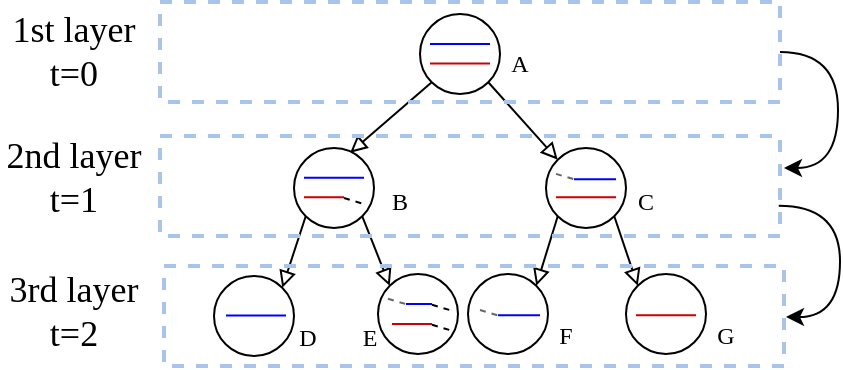 <mxfile version="20.0.1" type="github">
  <diagram id="vGKVlqNKv7uY1KQW3NVf" name="Page-1">
    <mxGraphModel dx="1309" dy="239" grid="1" gridSize="10" guides="1" tooltips="1" connect="1" arrows="1" fold="1" page="1" pageScale="1" pageWidth="827" pageHeight="1169" math="0" shadow="0">
      <root>
        <mxCell id="0" />
        <mxCell id="1" parent="0" />
        <mxCell id="GIa0KxDs6VvTqCMs2XQG-28" style="rounded=0;jumpSize=6;orthogonalLoop=1;jettySize=auto;html=1;exitX=0;exitY=1;exitDx=0;exitDy=0;entryX=0.703;entryY=0.058;entryDx=0;entryDy=0;entryPerimeter=0;fontFamily=Times New Roman;fontSize=12;startArrow=none;startFill=0;endArrow=block;endFill=0;strokeColor=#000000;" parent="1" source="GIa0KxDs6VvTqCMs2XQG-1" target="GIa0KxDs6VvTqCMs2XQG-2" edge="1">
          <mxGeometry relative="1" as="geometry" />
        </mxCell>
        <mxCell id="GIa0KxDs6VvTqCMs2XQG-32" style="edgeStyle=none;rounded=0;jumpSize=6;orthogonalLoop=1;jettySize=auto;html=1;exitX=1;exitY=1;exitDx=0;exitDy=0;entryX=0;entryY=0;entryDx=0;entryDy=0;fontFamily=Times New Roman;fontSize=12;startArrow=none;startFill=0;endArrow=block;endFill=0;strokeColor=#000000;" parent="1" source="GIa0KxDs6VvTqCMs2XQG-1" target="GIa0KxDs6VvTqCMs2XQG-3" edge="1">
          <mxGeometry relative="1" as="geometry" />
        </mxCell>
        <mxCell id="GIa0KxDs6VvTqCMs2XQG-1" value="" style="ellipse;whiteSpace=wrap;html=1;shadow=0;sketch=0;fontFamily=Times New Roman;fontSize=12;strokeWidth=1;" parent="1" vertex="1">
          <mxGeometry x="200" y="40" width="40" height="40" as="geometry" />
        </mxCell>
        <mxCell id="GIa0KxDs6VvTqCMs2XQG-33" style="edgeStyle=none;rounded=0;jumpSize=6;orthogonalLoop=1;jettySize=auto;html=1;exitX=0;exitY=1;exitDx=0;exitDy=0;entryX=1;entryY=0;entryDx=0;entryDy=0;fontFamily=Times New Roman;fontSize=12;startArrow=none;startFill=0;endArrow=block;endFill=0;strokeColor=#000000;" parent="1" source="GIa0KxDs6VvTqCMs2XQG-2" target="GIa0KxDs6VvTqCMs2XQG-4" edge="1">
          <mxGeometry relative="1" as="geometry" />
        </mxCell>
        <mxCell id="GIa0KxDs6VvTqCMs2XQG-34" style="edgeStyle=none;rounded=0;jumpSize=6;orthogonalLoop=1;jettySize=auto;html=1;exitX=1;exitY=1;exitDx=0;exitDy=0;entryX=0;entryY=0;entryDx=0;entryDy=0;fontFamily=Times New Roman;fontSize=12;startArrow=none;startFill=0;endArrow=block;endFill=0;strokeColor=#000000;" parent="1" source="GIa0KxDs6VvTqCMs2XQG-2" target="GIa0KxDs6VvTqCMs2XQG-5" edge="1">
          <mxGeometry relative="1" as="geometry" />
        </mxCell>
        <mxCell id="GIa0KxDs6VvTqCMs2XQG-2" value="" style="ellipse;whiteSpace=wrap;html=1;shadow=0;sketch=0;fontFamily=Times New Roman;fontSize=12;strokeWidth=1;" parent="1" vertex="1">
          <mxGeometry x="137" y="107" width="40" height="40" as="geometry" />
        </mxCell>
        <mxCell id="GIa0KxDs6VvTqCMs2XQG-35" style="edgeStyle=none;rounded=0;jumpSize=6;orthogonalLoop=1;jettySize=auto;html=1;exitX=1;exitY=1;exitDx=0;exitDy=0;entryX=0;entryY=0;entryDx=0;entryDy=0;fontFamily=Times New Roman;fontSize=12;startArrow=none;startFill=0;endArrow=block;endFill=0;strokeColor=#000000;" parent="1" source="GIa0KxDs6VvTqCMs2XQG-3" target="GIa0KxDs6VvTqCMs2XQG-6" edge="1">
          <mxGeometry relative="1" as="geometry" />
        </mxCell>
        <mxCell id="GIa0KxDs6VvTqCMs2XQG-87" style="rounded=0;jumpSize=6;orthogonalLoop=1;jettySize=auto;html=1;exitX=0;exitY=1;exitDx=0;exitDy=0;entryX=1;entryY=0;entryDx=0;entryDy=0;fontFamily=Times New Roman;fontSize=12;startArrow=none;startFill=0;endArrow=block;endFill=0;strokeColor=#000000;" parent="1" source="GIa0KxDs6VvTqCMs2XQG-3" target="GIa0KxDs6VvTqCMs2XQG-85" edge="1">
          <mxGeometry relative="1" as="geometry" />
        </mxCell>
        <mxCell id="GIa0KxDs6VvTqCMs2XQG-3" value="" style="ellipse;whiteSpace=wrap;html=1;shadow=0;sketch=0;fontFamily=Times New Roman;fontSize=12;strokeWidth=1;" parent="1" vertex="1">
          <mxGeometry x="263" y="107" width="40" height="40" as="geometry" />
        </mxCell>
        <mxCell id="GIa0KxDs6VvTqCMs2XQG-4" value="" style="ellipse;whiteSpace=wrap;html=1;shadow=0;sketch=0;fontFamily=Times New Roman;fontSize=12;strokeWidth=1;" parent="1" vertex="1">
          <mxGeometry x="97" y="171" width="40" height="40" as="geometry" />
        </mxCell>
        <mxCell id="GIa0KxDs6VvTqCMs2XQG-5" value="" style="ellipse;whiteSpace=wrap;html=1;shadow=0;sketch=0;fontFamily=Times New Roman;fontSize=12;strokeWidth=1;" parent="1" vertex="1">
          <mxGeometry x="179" y="170" width="40" height="40" as="geometry" />
        </mxCell>
        <mxCell id="GIa0KxDs6VvTqCMs2XQG-6" value="" style="ellipse;whiteSpace=wrap;html=1;shadow=0;sketch=0;fontFamily=Times New Roman;fontSize=12;strokeWidth=1;" parent="1" vertex="1">
          <mxGeometry x="303" y="170" width="40" height="40" as="geometry" />
        </mxCell>
        <mxCell id="GIa0KxDs6VvTqCMs2XQG-7" value="" style="endArrow=none;html=1;rounded=0;fontFamily=Times New Roman;fontSize=12;strokeColor=#0000FF;" parent="1" edge="1">
          <mxGeometry width="50" height="50" relative="1" as="geometry">
            <mxPoint x="205" y="54.97" as="sourcePoint" />
            <mxPoint x="235" y="54.97" as="targetPoint" />
          </mxGeometry>
        </mxCell>
        <mxCell id="GIa0KxDs6VvTqCMs2XQG-9" value="" style="endArrow=none;html=1;rounded=0;fontFamily=Times New Roman;fontSize=12;strokeColor=#CC0000;" parent="1" edge="1">
          <mxGeometry width="50" height="50" relative="1" as="geometry">
            <mxPoint x="205" y="64.78" as="sourcePoint" />
            <mxPoint x="235" y="64.78" as="targetPoint" />
          </mxGeometry>
        </mxCell>
        <mxCell id="GIa0KxDs6VvTqCMs2XQG-10" value="" style="endArrow=none;html=1;rounded=0;fontFamily=Times New Roman;fontSize=12;strokeColor=#0000FF;" parent="1" edge="1">
          <mxGeometry width="50" height="50" relative="1" as="geometry">
            <mxPoint x="142" y="121.83" as="sourcePoint" />
            <mxPoint x="172" y="121.83" as="targetPoint" />
          </mxGeometry>
        </mxCell>
        <mxCell id="GIa0KxDs6VvTqCMs2XQG-11" value="" style="endArrow=none;html=1;rounded=0;fontFamily=Times New Roman;fontSize=12;strokeColor=#CC0000;jumpSize=6;" parent="1" edge="1">
          <mxGeometry width="50" height="50" relative="1" as="geometry">
            <mxPoint x="142" y="131.64" as="sourcePoint" />
            <mxPoint x="162" y="131.64" as="targetPoint" />
          </mxGeometry>
        </mxCell>
        <mxCell id="GIa0KxDs6VvTqCMs2XQG-14" value="" style="endArrow=none;html=1;rounded=0;fontFamily=Times New Roman;fontSize=12;strokeColor=#0000FF;" parent="1" edge="1">
          <mxGeometry width="50" height="50" relative="1" as="geometry">
            <mxPoint x="103" y="190.74" as="sourcePoint" />
            <mxPoint x="133" y="190.74" as="targetPoint" />
          </mxGeometry>
        </mxCell>
        <mxCell id="GIa0KxDs6VvTqCMs2XQG-16" value="" style="endArrow=none;html=1;rounded=0;fontFamily=Times New Roman;fontSize=12;strokeColor=#0000FF;" parent="1" edge="1">
          <mxGeometry width="50" height="50" relative="1" as="geometry">
            <mxPoint x="193" y="185" as="sourcePoint" />
            <mxPoint x="206" y="185" as="targetPoint" />
          </mxGeometry>
        </mxCell>
        <mxCell id="GIa0KxDs6VvTqCMs2XQG-21" value="" style="endArrow=none;html=1;rounded=0;fontFamily=Times New Roman;fontSize=12;strokeColor=#CC0000;" parent="1" edge="1">
          <mxGeometry width="50" height="50" relative="1" as="geometry">
            <mxPoint x="308" y="190.64" as="sourcePoint" />
            <mxPoint x="338" y="190.64" as="targetPoint" />
          </mxGeometry>
        </mxCell>
        <mxCell id="GIa0KxDs6VvTqCMs2XQG-23" value="" style="endArrow=none;html=1;rounded=0;fontFamily=Times New Roman;fontSize=12;strokeColor=#000000;jumpSize=6;dashed=1;" parent="1" edge="1">
          <mxGeometry width="50" height="50" relative="1" as="geometry">
            <mxPoint x="162" y="132" as="sourcePoint" />
            <mxPoint x="172" y="135" as="targetPoint" />
          </mxGeometry>
        </mxCell>
        <mxCell id="GIa0KxDs6VvTqCMs2XQG-24" value="" style="endArrow=none;html=1;rounded=0;fontFamily=Times New Roman;fontSize=12;strokeColor=#CC0000;jumpSize=6;" parent="1" edge="1">
          <mxGeometry width="50" height="50" relative="1" as="geometry">
            <mxPoint x="186" y="195" as="sourcePoint" />
            <mxPoint x="206" y="195" as="targetPoint" />
          </mxGeometry>
        </mxCell>
        <mxCell id="GIa0KxDs6VvTqCMs2XQG-25" value="" style="endArrow=none;html=1;rounded=0;fontFamily=Times New Roman;fontSize=12;strokeColor=#000000;jumpSize=6;dashed=1;" parent="1" edge="1">
          <mxGeometry width="50" height="50" relative="1" as="geometry">
            <mxPoint x="206" y="195.36" as="sourcePoint" />
            <mxPoint x="216" y="198.36" as="targetPoint" />
          </mxGeometry>
        </mxCell>
        <mxCell id="GIa0KxDs6VvTqCMs2XQG-26" value="" style="endArrow=none;html=1;rounded=0;fontFamily=Times New Roman;fontSize=12;strokeColor=#000000;jumpSize=6;dashed=1;" parent="1" edge="1">
          <mxGeometry width="50" height="50" relative="1" as="geometry">
            <mxPoint x="206" y="185.36" as="sourcePoint" />
            <mxPoint x="216" y="188.36" as="targetPoint" />
          </mxGeometry>
        </mxCell>
        <mxCell id="GIa0KxDs6VvTqCMs2XQG-27" value="" style="endArrow=none;html=1;rounded=0;fontFamily=Times New Roman;fontSize=12;strokeColor=#666666;jumpSize=6;dashed=1;" parent="1" edge="1">
          <mxGeometry width="50" height="50" relative="1" as="geometry">
            <mxPoint x="184" y="182.36" as="sourcePoint" />
            <mxPoint x="194" y="185.36" as="targetPoint" />
          </mxGeometry>
        </mxCell>
        <mxCell id="GIa0KxDs6VvTqCMs2XQG-36" value="" style="rounded=0;whiteSpace=wrap;html=1;shadow=0;sketch=0;fontFamily=Times New Roman;fontSize=12;strokeWidth=2;fillColor=none;dashed=1;strokeColor=#A9C4EB;" parent="1" vertex="1">
          <mxGeometry x="72" y="166" width="310" height="50" as="geometry" />
        </mxCell>
        <mxCell id="GIa0KxDs6VvTqCMs2XQG-94" style="edgeStyle=orthogonalEdgeStyle;curved=1;rounded=0;jumpSize=6;orthogonalLoop=1;jettySize=auto;html=1;exitX=0.998;exitY=0.698;exitDx=0;exitDy=0;entryX=1;entryY=0.25;entryDx=0;entryDy=0;fontFamily=Times New Roman;fontSize=12;startArrow=none;startFill=0;endArrow=classic;endFill=1;strokeColor=#000000;exitPerimeter=0;" parent="1" source="GIa0KxDs6VvTqCMs2XQG-37" target="GIa0KxDs6VvTqCMs2XQG-83" edge="1">
          <mxGeometry relative="1" as="geometry">
            <Array as="points">
              <mxPoint x="410" y="136" />
              <mxPoint x="410" y="192" />
            </Array>
          </mxGeometry>
        </mxCell>
        <mxCell id="GIa0KxDs6VvTqCMs2XQG-37" value="" style="rounded=0;whiteSpace=wrap;html=1;shadow=0;sketch=0;fontFamily=Times New Roman;fontSize=12;strokeWidth=2;fillColor=none;dashed=1;strokeColor=#A9C4EB;" parent="1" vertex="1">
          <mxGeometry x="70" y="101" width="310" height="50" as="geometry" />
        </mxCell>
        <mxCell id="GIa0KxDs6VvTqCMs2XQG-38" value="" style="rounded=0;whiteSpace=wrap;html=1;shadow=0;sketch=0;fontFamily=Times New Roman;fontSize=12;strokeWidth=2;fillColor=none;dashed=1;strokeColor=#A9C4EB;" parent="1" vertex="1">
          <mxGeometry x="70" y="34" width="310" height="50" as="geometry" />
        </mxCell>
        <mxCell id="GIa0KxDs6VvTqCMs2XQG-69" value="&lt;font style=&quot;font-size: 18px;&quot;&gt;1st layer&lt;br&gt;t=0&lt;/font&gt;" style="text;html=1;strokeColor=none;fillColor=none;align=center;verticalAlign=middle;whiteSpace=wrap;rounded=0;shadow=0;dashed=1;sketch=0;fontFamily=Times New Roman;fontSize=12;" parent="1" vertex="1">
          <mxGeometry x="-10" y="44" width="74" height="30" as="geometry" />
        </mxCell>
        <mxCell id="GIa0KxDs6VvTqCMs2XQG-70" value="&lt;font style=&quot;font-size: 18px;&quot;&gt;2nd layer&lt;br&gt;t=1&lt;/font&gt;" style="text;html=1;strokeColor=none;fillColor=none;align=center;verticalAlign=middle;whiteSpace=wrap;rounded=0;shadow=0;dashed=1;sketch=0;fontFamily=Times New Roman;fontSize=12;" parent="1" vertex="1">
          <mxGeometry x="-10" y="107" width="74" height="30" as="geometry" />
        </mxCell>
        <mxCell id="GIa0KxDs6VvTqCMs2XQG-71" value="&lt;font style=&quot;font-size: 18px;&quot;&gt;3rd layer&lt;br&gt;t=2&lt;/font&gt;" style="text;html=1;strokeColor=none;fillColor=none;align=center;verticalAlign=middle;whiteSpace=wrap;rounded=0;shadow=0;dashed=1;sketch=0;fontFamily=Times New Roman;fontSize=12;" parent="1" vertex="1">
          <mxGeometry x="-10" y="174" width="74" height="30" as="geometry" />
        </mxCell>
        <mxCell id="GIa0KxDs6VvTqCMs2XQG-78" value="&lt;font style=&quot;font-size: 12px;&quot;&gt;A&lt;/font&gt;" style="text;html=1;strokeColor=none;fillColor=none;align=center;verticalAlign=middle;whiteSpace=wrap;rounded=0;shadow=0;dashed=1;sketch=0;fontFamily=Times New Roman;fontSize=15;" parent="1" vertex="1">
          <mxGeometry x="220" y="48" width="60" height="30" as="geometry" />
        </mxCell>
        <mxCell id="GIa0KxDs6VvTqCMs2XQG-79" value="&lt;font style=&quot;font-size: 12px;&quot;&gt;B&lt;/font&gt;" style="text;html=1;strokeColor=none;fillColor=none;align=center;verticalAlign=middle;whiteSpace=wrap;rounded=0;shadow=0;dashed=1;sketch=0;fontFamily=Times New Roman;fontSize=15;" parent="1" vertex="1">
          <mxGeometry x="160" y="117" width="60" height="30" as="geometry" />
        </mxCell>
        <mxCell id="GIa0KxDs6VvTqCMs2XQG-80" value="&lt;font style=&quot;font-size: 12px;&quot;&gt;C&lt;/font&gt;" style="text;html=1;strokeColor=none;fillColor=none;align=center;verticalAlign=middle;whiteSpace=wrap;rounded=0;shadow=0;dashed=1;sketch=0;fontFamily=Times New Roman;fontSize=15;" parent="1" vertex="1">
          <mxGeometry x="283" y="117" width="60" height="30" as="geometry" />
        </mxCell>
        <mxCell id="GIa0KxDs6VvTqCMs2XQG-81" value="&lt;font style=&quot;font-size: 12px;&quot;&gt;D&lt;/font&gt;" style="text;html=1;strokeColor=none;fillColor=none;align=center;verticalAlign=middle;whiteSpace=wrap;rounded=0;shadow=0;dashed=1;sketch=0;fontFamily=Times New Roman;fontSize=15;" parent="1" vertex="1">
          <mxGeometry x="114" y="185" width="60" height="30" as="geometry" />
        </mxCell>
        <mxCell id="GIa0KxDs6VvTqCMs2XQG-82" value="&lt;font style=&quot;font-size: 12px;&quot;&gt;E&lt;/font&gt;" style="text;html=1;strokeColor=none;fillColor=none;align=center;verticalAlign=middle;whiteSpace=wrap;rounded=0;shadow=0;dashed=1;sketch=0;fontFamily=Times New Roman;fontSize=15;" parent="1" vertex="1">
          <mxGeometry x="145" y="185" width="60" height="30" as="geometry" />
        </mxCell>
        <mxCell id="GIa0KxDs6VvTqCMs2XQG-83" value="&lt;font style=&quot;font-size: 12px;&quot;&gt;G&lt;/font&gt;" style="text;html=1;strokeColor=none;fillColor=none;align=center;verticalAlign=middle;whiteSpace=wrap;rounded=0;shadow=0;dashed=1;sketch=0;fontFamily=Times New Roman;fontSize=15;" parent="1" vertex="1">
          <mxGeometry x="323" y="184" width="60" height="30" as="geometry" />
        </mxCell>
        <mxCell id="GIa0KxDs6VvTqCMs2XQG-85" value="" style="ellipse;whiteSpace=wrap;html=1;shadow=0;sketch=0;fontFamily=Times New Roman;fontSize=12;strokeWidth=1;" parent="1" vertex="1">
          <mxGeometry x="224" y="170" width="40" height="40" as="geometry" />
        </mxCell>
        <mxCell id="GIa0KxDs6VvTqCMs2XQG-88" value="&lt;font style=&quot;font-size: 12px;&quot;&gt;F&lt;/font&gt;" style="text;html=1;strokeColor=none;fillColor=none;align=center;verticalAlign=middle;whiteSpace=wrap;rounded=0;shadow=0;dashed=1;sketch=0;fontFamily=Times New Roman;fontSize=15;" parent="1" vertex="1">
          <mxGeometry x="243" y="184" width="60" height="30" as="geometry" />
        </mxCell>
        <mxCell id="ZZ_72xUy3hiHlqT8qbyo-6" value="" style="endArrow=none;html=1;rounded=0;fontFamily=Times New Roman;fontSize=12;strokeColor=#CC0000;" edge="1" parent="1">
          <mxGeometry width="50" height="50" relative="1" as="geometry">
            <mxPoint x="268" y="131.58" as="sourcePoint" />
            <mxPoint x="298" y="131.58" as="targetPoint" />
          </mxGeometry>
        </mxCell>
        <mxCell id="ZZ_72xUy3hiHlqT8qbyo-7" value="" style="endArrow=none;html=1;rounded=0;fontFamily=Times New Roman;fontSize=12;strokeColor=#0000FF;" edge="1" parent="1">
          <mxGeometry width="50" height="50" relative="1" as="geometry">
            <mxPoint x="277" y="122.58" as="sourcePoint" />
            <mxPoint x="298" y="122.58" as="targetPoint" />
          </mxGeometry>
        </mxCell>
        <mxCell id="ZZ_72xUy3hiHlqT8qbyo-8" value="" style="endArrow=none;html=1;rounded=0;fontFamily=Times New Roman;fontSize=12;strokeColor=#666666;jumpSize=6;dashed=1;" edge="1" parent="1">
          <mxGeometry width="50" height="50" relative="1" as="geometry">
            <mxPoint x="268" y="119.94" as="sourcePoint" />
            <mxPoint x="278" y="122.94" as="targetPoint" />
          </mxGeometry>
        </mxCell>
        <mxCell id="ZZ_72xUy3hiHlqT8qbyo-9" style="edgeStyle=orthogonalEdgeStyle;curved=1;rounded=0;jumpSize=6;orthogonalLoop=1;jettySize=auto;html=1;entryX=1;entryY=0.25;entryDx=0;entryDy=0;fontFamily=Times New Roman;fontSize=12;startArrow=none;startFill=0;endArrow=classic;endFill=1;strokeColor=#000000;" edge="1" parent="1">
          <mxGeometry relative="1" as="geometry">
            <Array as="points">
              <mxPoint x="409" y="59.48" />
              <mxPoint x="409" y="117.48" />
            </Array>
            <mxPoint x="380" y="59" as="sourcePoint" />
            <mxPoint x="382" y="116.98" as="targetPoint" />
          </mxGeometry>
        </mxCell>
        <mxCell id="ZZ_72xUy3hiHlqT8qbyo-20" value="" style="endArrow=none;html=1;rounded=0;fontFamily=Times New Roman;fontSize=12;strokeColor=#0000FF;" edge="1" parent="1">
          <mxGeometry width="50" height="50" relative="1" as="geometry">
            <mxPoint x="239" y="190.64" as="sourcePoint" />
            <mxPoint x="260" y="190.64" as="targetPoint" />
          </mxGeometry>
        </mxCell>
        <mxCell id="ZZ_72xUy3hiHlqT8qbyo-21" value="" style="endArrow=none;html=1;rounded=0;fontFamily=Times New Roman;fontSize=12;strokeColor=#666666;jumpSize=6;dashed=1;" edge="1" parent="1">
          <mxGeometry width="50" height="50" relative="1" as="geometry">
            <mxPoint x="230" y="188" as="sourcePoint" />
            <mxPoint x="240" y="191" as="targetPoint" />
          </mxGeometry>
        </mxCell>
      </root>
    </mxGraphModel>
  </diagram>
</mxfile>
